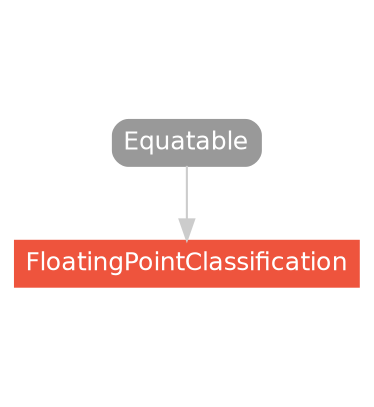 strict digraph "FloatingPointClassification - Type Hierarchy - SwiftDoc.org" {
    pad="0.1,0.8"
    node [shape=box, style="filled,rounded", color="#999999", fillcolor="#999999", fontcolor=white, fontname=Helvetica, fontnames="Helvetica,sansserif", fontsize=12, margin="0.07,0.05", height="0.3"]
    edge [color="#cccccc"]
    "Equatable" [URL="/protocol/Equatable/hierarchy/"]
    "FloatingPointClassification" [URL="/type/FloatingPointClassification/", style="filled", fillcolor="#ee543d", color="#ee543d"]    "Equatable" -> "FloatingPointClassification"
    subgraph Types {
        rank = max; "FloatingPointClassification";
    }
}